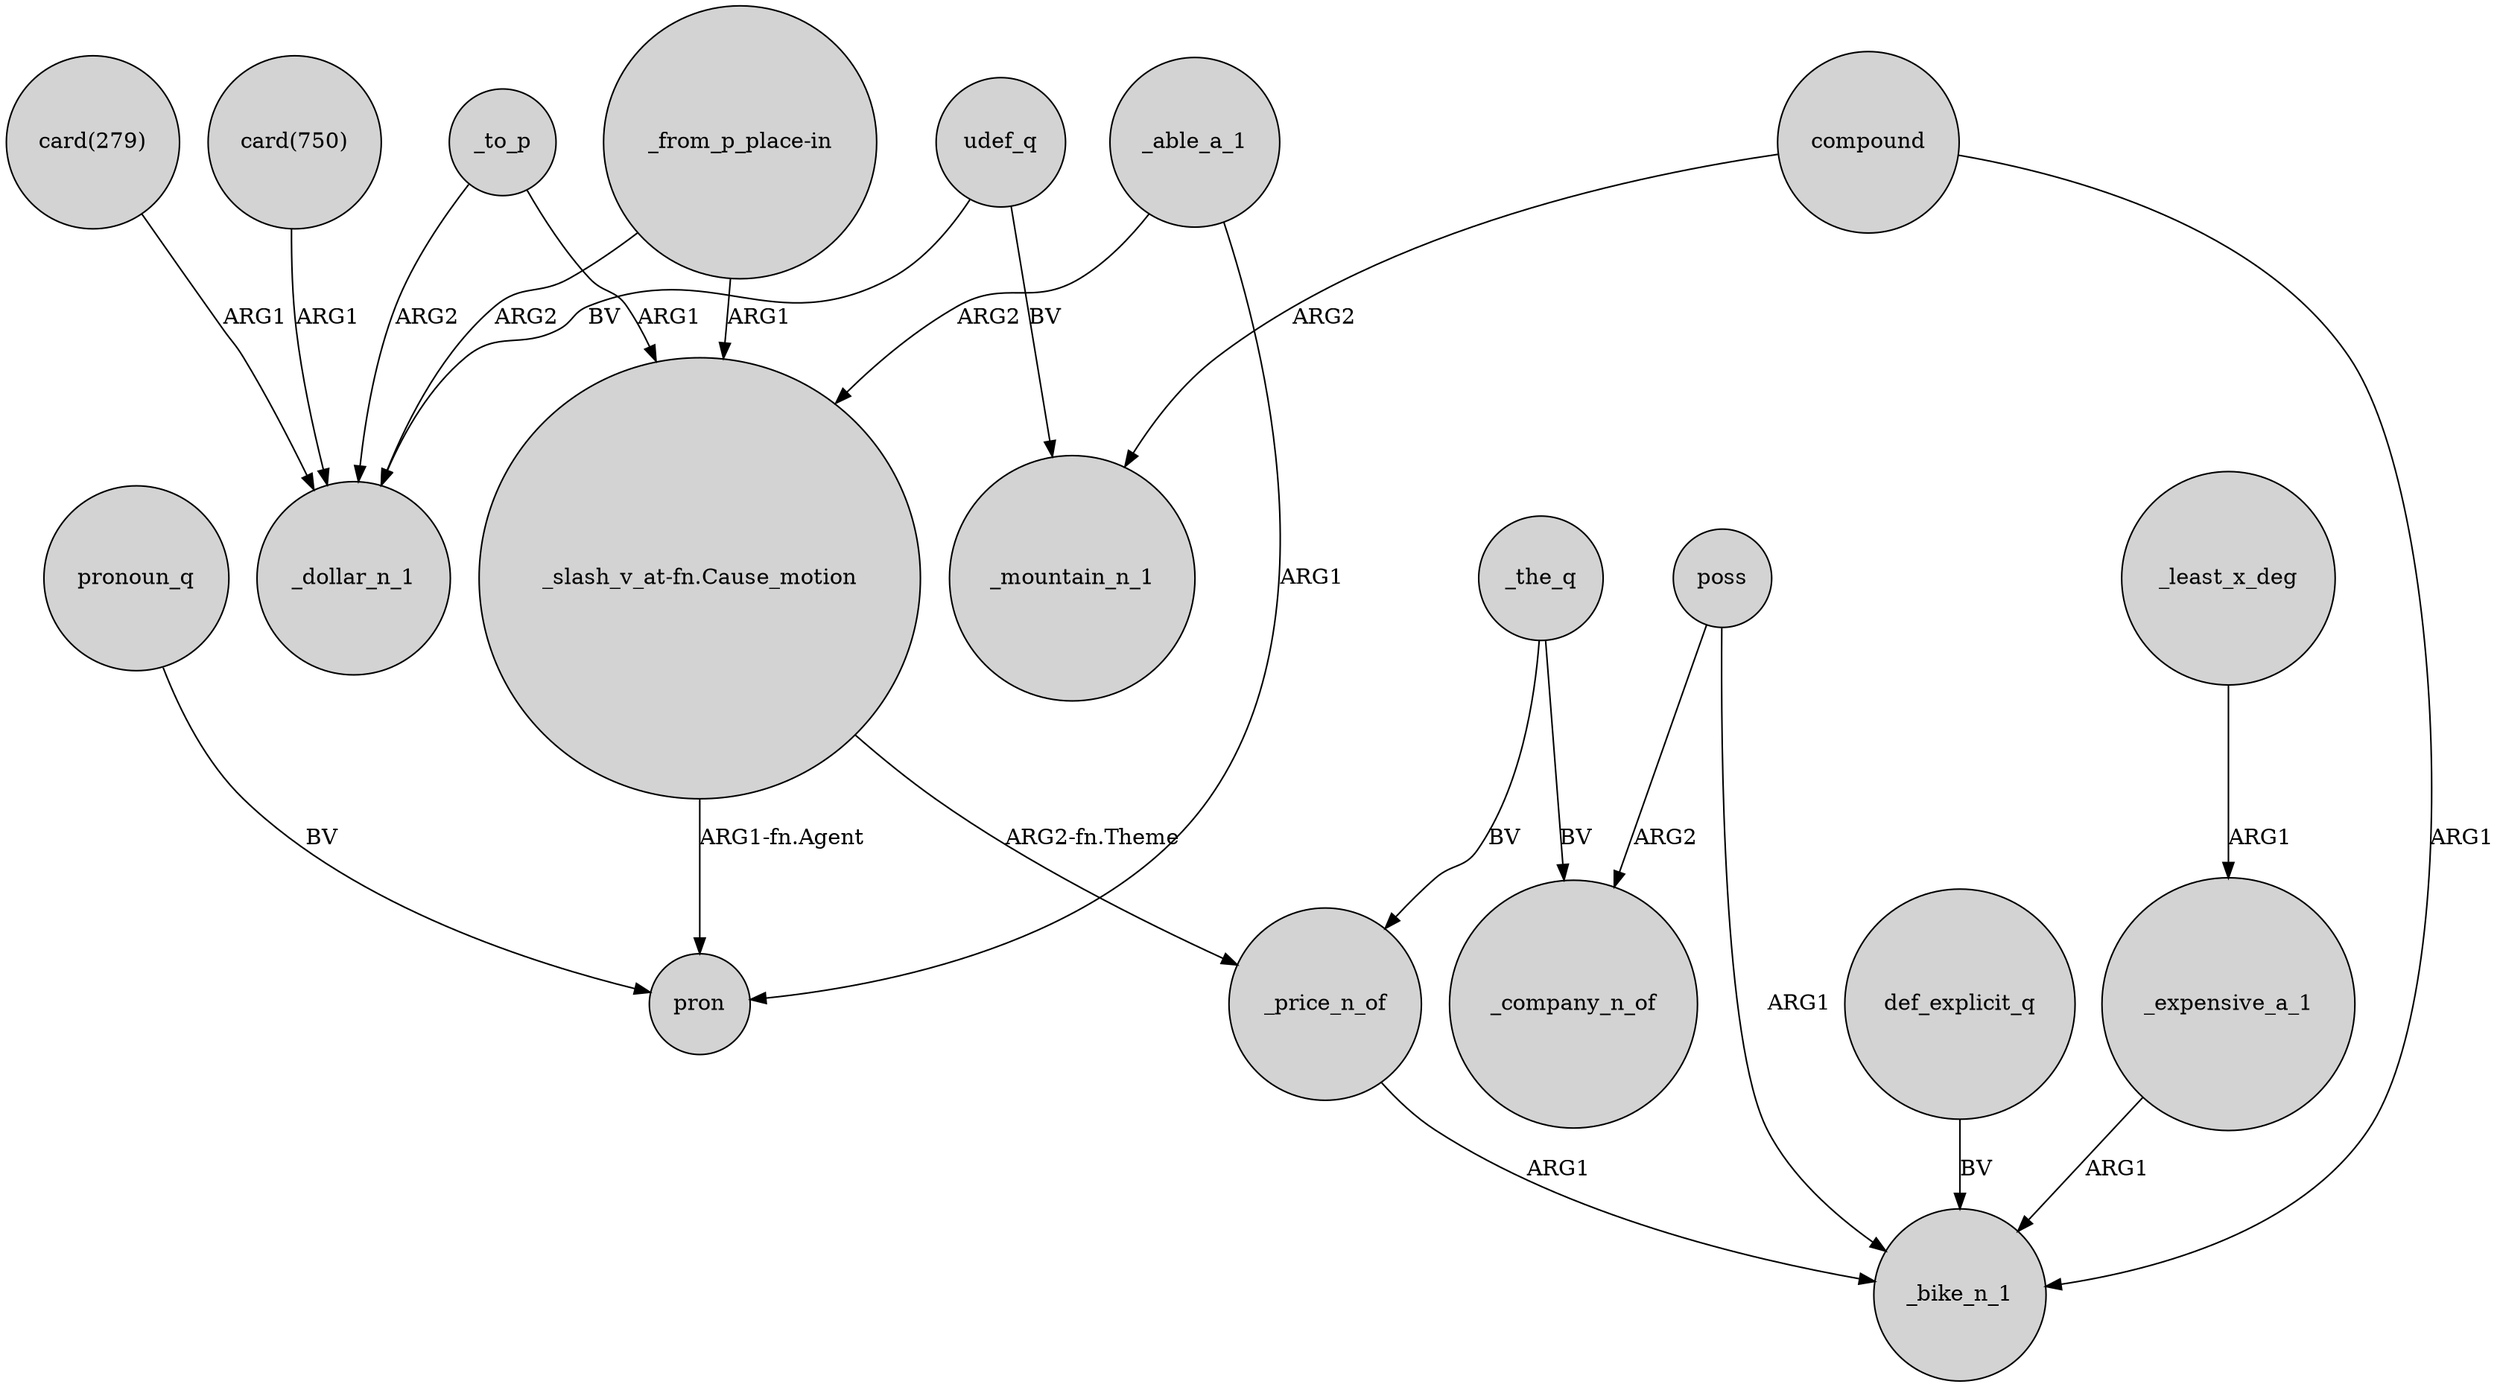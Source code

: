 digraph {
	node [shape=circle style=filled]
	"_from_p_place-in" -> _dollar_n_1 [label=ARG2]
	_able_a_1 -> pron [label=ARG1]
	"_slash_v_at-fn.Cause_motion" -> pron [label="ARG1-fn.Agent"]
	_to_p -> _dollar_n_1 [label=ARG2]
	pronoun_q -> pron [label=BV]
	compound -> _bike_n_1 [label=ARG1]
	poss -> _company_n_of [label=ARG2]
	_price_n_of -> _bike_n_1 [label=ARG1]
	poss -> _bike_n_1 [label=ARG1]
	"card(279)" -> _dollar_n_1 [label=ARG1]
	compound -> _mountain_n_1 [label=ARG2]
	def_explicit_q -> _bike_n_1 [label=BV]
	_able_a_1 -> "_slash_v_at-fn.Cause_motion" [label=ARG2]
	udef_q -> _dollar_n_1 [label=BV]
	_least_x_deg -> _expensive_a_1 [label=ARG1]
	"_slash_v_at-fn.Cause_motion" -> _price_n_of [label="ARG2-fn.Theme"]
	"_from_p_place-in" -> "_slash_v_at-fn.Cause_motion" [label=ARG1]
	_to_p -> "_slash_v_at-fn.Cause_motion" [label=ARG1]
	udef_q -> _mountain_n_1 [label=BV]
	_expensive_a_1 -> _bike_n_1 [label=ARG1]
	_the_q -> _price_n_of [label=BV]
	_the_q -> _company_n_of [label=BV]
	"card(750)" -> _dollar_n_1 [label=ARG1]
}
